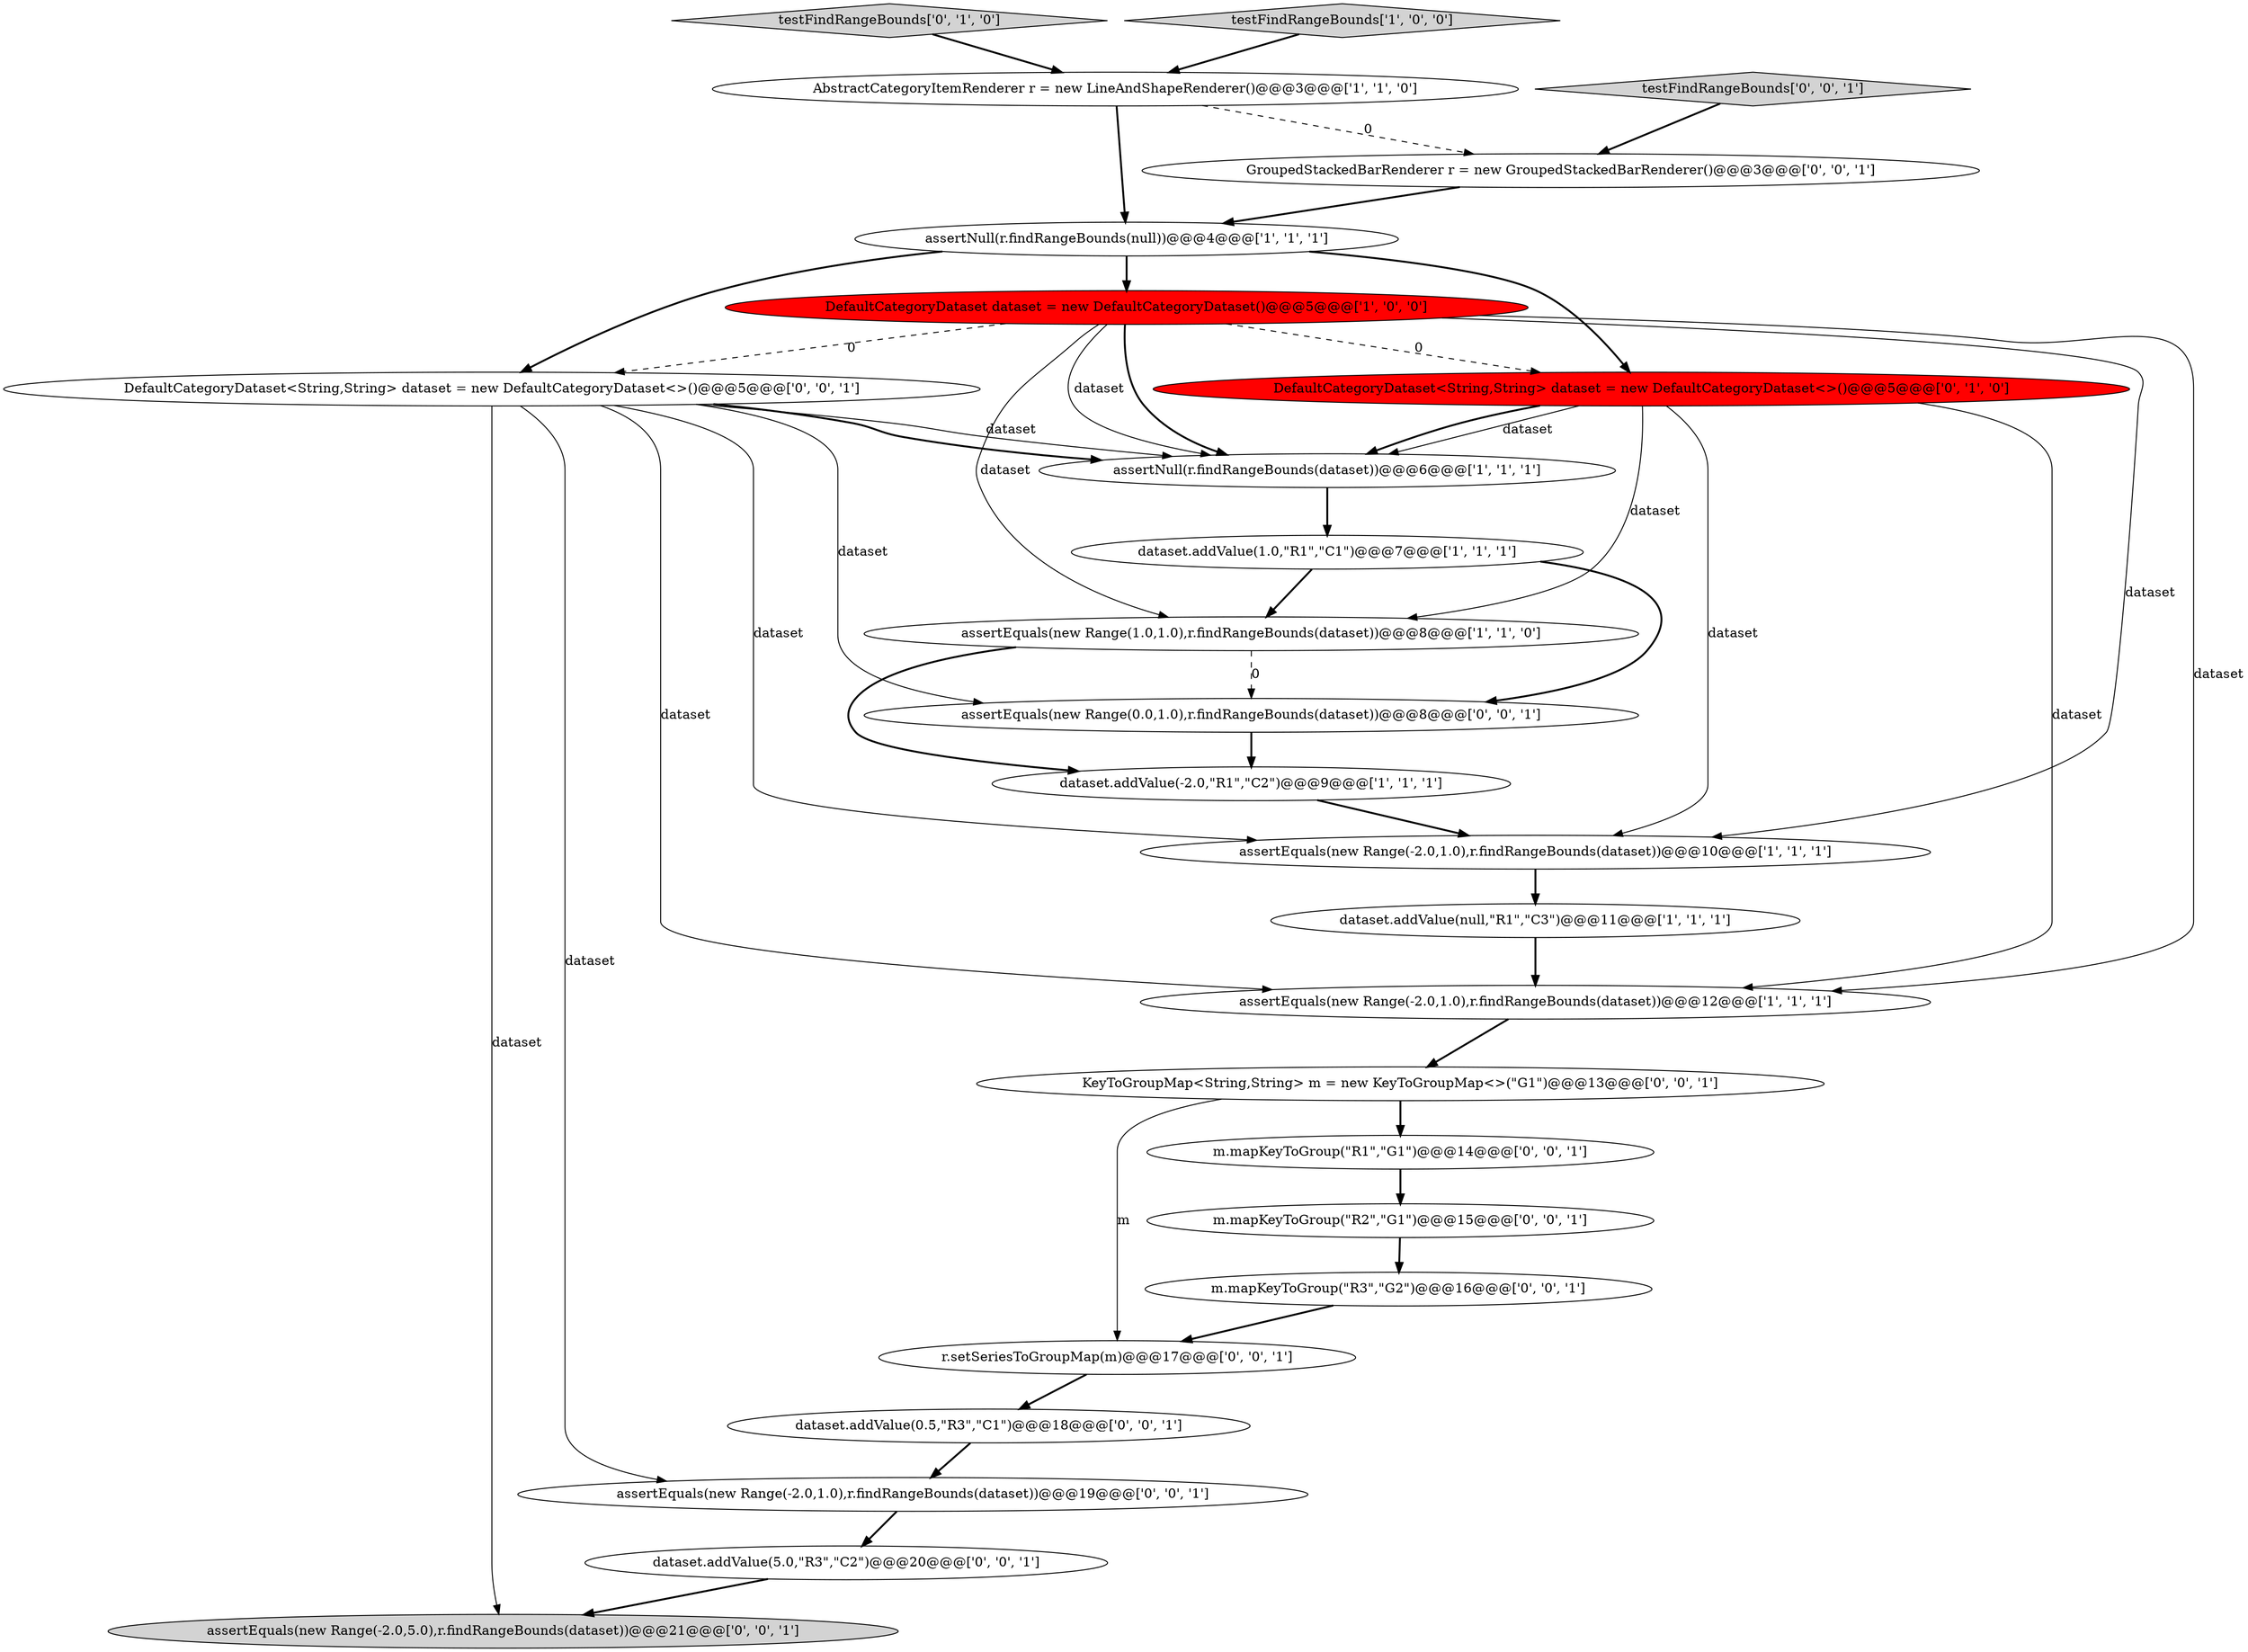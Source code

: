 digraph {
22 [style = filled, label = "DefaultCategoryDataset<String,String> dataset = new DefaultCategoryDataset<>()@@@5@@@['0', '0', '1']", fillcolor = white, shape = ellipse image = "AAA0AAABBB3BBB"];
18 [style = filled, label = "dataset.addValue(0.5,\"R3\",\"C1\")@@@18@@@['0', '0', '1']", fillcolor = white, shape = ellipse image = "AAA0AAABBB3BBB"];
13 [style = filled, label = "dataset.addValue(5.0,\"R3\",\"C2\")@@@20@@@['0', '0', '1']", fillcolor = white, shape = ellipse image = "AAA0AAABBB3BBB"];
25 [style = filled, label = "assertEquals(new Range(0.0,1.0),r.findRangeBounds(dataset))@@@8@@@['0', '0', '1']", fillcolor = white, shape = ellipse image = "AAA0AAABBB3BBB"];
14 [style = filled, label = "r.setSeriesToGroupMap(m)@@@17@@@['0', '0', '1']", fillcolor = white, shape = ellipse image = "AAA0AAABBB3BBB"];
16 [style = filled, label = "assertEquals(new Range(-2.0,1.0),r.findRangeBounds(dataset))@@@19@@@['0', '0', '1']", fillcolor = white, shape = ellipse image = "AAA0AAABBB3BBB"];
7 [style = filled, label = "assertNull(r.findRangeBounds(dataset))@@@6@@@['1', '1', '1']", fillcolor = white, shape = ellipse image = "AAA0AAABBB1BBB"];
12 [style = filled, label = "testFindRangeBounds['0', '1', '0']", fillcolor = lightgray, shape = diamond image = "AAA0AAABBB2BBB"];
10 [style = filled, label = "AbstractCategoryItemRenderer r = new LineAndShapeRenderer()@@@3@@@['1', '1', '0']", fillcolor = white, shape = ellipse image = "AAA0AAABBB1BBB"];
0 [style = filled, label = "assertEquals(new Range(-2.0,1.0),r.findRangeBounds(dataset))@@@12@@@['1', '1', '1']", fillcolor = white, shape = ellipse image = "AAA0AAABBB1BBB"];
20 [style = filled, label = "assertEquals(new Range(-2.0,5.0),r.findRangeBounds(dataset))@@@21@@@['0', '0', '1']", fillcolor = lightgray, shape = ellipse image = "AAA0AAABBB3BBB"];
17 [style = filled, label = "testFindRangeBounds['0', '0', '1']", fillcolor = lightgray, shape = diamond image = "AAA0AAABBB3BBB"];
6 [style = filled, label = "dataset.addValue(null,\"R1\",\"C3\")@@@11@@@['1', '1', '1']", fillcolor = white, shape = ellipse image = "AAA0AAABBB1BBB"];
21 [style = filled, label = "GroupedStackedBarRenderer r = new GroupedStackedBarRenderer()@@@3@@@['0', '0', '1']", fillcolor = white, shape = ellipse image = "AAA0AAABBB3BBB"];
11 [style = filled, label = "DefaultCategoryDataset<String,String> dataset = new DefaultCategoryDataset<>()@@@5@@@['0', '1', '0']", fillcolor = red, shape = ellipse image = "AAA1AAABBB2BBB"];
9 [style = filled, label = "dataset.addValue(-2.0,\"R1\",\"C2\")@@@9@@@['1', '1', '1']", fillcolor = white, shape = ellipse image = "AAA0AAABBB1BBB"];
3 [style = filled, label = "assertNull(r.findRangeBounds(null))@@@4@@@['1', '1', '1']", fillcolor = white, shape = ellipse image = "AAA0AAABBB1BBB"];
1 [style = filled, label = "testFindRangeBounds['1', '0', '0']", fillcolor = lightgray, shape = diamond image = "AAA0AAABBB1BBB"];
23 [style = filled, label = "m.mapKeyToGroup(\"R2\",\"G1\")@@@15@@@['0', '0', '1']", fillcolor = white, shape = ellipse image = "AAA0AAABBB3BBB"];
2 [style = filled, label = "dataset.addValue(1.0,\"R1\",\"C1\")@@@7@@@['1', '1', '1']", fillcolor = white, shape = ellipse image = "AAA0AAABBB1BBB"];
8 [style = filled, label = "DefaultCategoryDataset dataset = new DefaultCategoryDataset()@@@5@@@['1', '0', '0']", fillcolor = red, shape = ellipse image = "AAA1AAABBB1BBB"];
4 [style = filled, label = "assertEquals(new Range(-2.0,1.0),r.findRangeBounds(dataset))@@@10@@@['1', '1', '1']", fillcolor = white, shape = ellipse image = "AAA0AAABBB1BBB"];
5 [style = filled, label = "assertEquals(new Range(1.0,1.0),r.findRangeBounds(dataset))@@@8@@@['1', '1', '0']", fillcolor = white, shape = ellipse image = "AAA0AAABBB1BBB"];
15 [style = filled, label = "m.mapKeyToGroup(\"R1\",\"G1\")@@@14@@@['0', '0', '1']", fillcolor = white, shape = ellipse image = "AAA0AAABBB3BBB"];
19 [style = filled, label = "m.mapKeyToGroup(\"R3\",\"G2\")@@@16@@@['0', '0', '1']", fillcolor = white, shape = ellipse image = "AAA0AAABBB3BBB"];
24 [style = filled, label = "KeyToGroupMap<String,String> m = new KeyToGroupMap<>(\"G1\")@@@13@@@['0', '0', '1']", fillcolor = white, shape = ellipse image = "AAA0AAABBB3BBB"];
15->23 [style = bold, label=""];
16->13 [style = bold, label=""];
2->5 [style = bold, label=""];
10->21 [style = dashed, label="0"];
5->9 [style = bold, label=""];
4->6 [style = bold, label=""];
9->4 [style = bold, label=""];
25->9 [style = bold, label=""];
11->5 [style = solid, label="dataset"];
11->0 [style = solid, label="dataset"];
22->25 [style = solid, label="dataset"];
3->11 [style = bold, label=""];
10->3 [style = bold, label=""];
6->0 [style = bold, label=""];
5->25 [style = dashed, label="0"];
3->22 [style = bold, label=""];
11->7 [style = solid, label="dataset"];
22->20 [style = solid, label="dataset"];
22->7 [style = bold, label=""];
8->7 [style = bold, label=""];
8->4 [style = solid, label="dataset"];
8->22 [style = dashed, label="0"];
12->10 [style = bold, label=""];
19->14 [style = bold, label=""];
7->2 [style = bold, label=""];
8->5 [style = solid, label="dataset"];
3->8 [style = bold, label=""];
0->24 [style = bold, label=""];
23->19 [style = bold, label=""];
8->0 [style = solid, label="dataset"];
22->4 [style = solid, label="dataset"];
22->0 [style = solid, label="dataset"];
8->7 [style = solid, label="dataset"];
22->7 [style = solid, label="dataset"];
14->18 [style = bold, label=""];
13->20 [style = bold, label=""];
24->14 [style = solid, label="m"];
8->11 [style = dashed, label="0"];
1->10 [style = bold, label=""];
2->25 [style = bold, label=""];
17->21 [style = bold, label=""];
11->4 [style = solid, label="dataset"];
11->7 [style = bold, label=""];
22->16 [style = solid, label="dataset"];
21->3 [style = bold, label=""];
24->15 [style = bold, label=""];
18->16 [style = bold, label=""];
}
